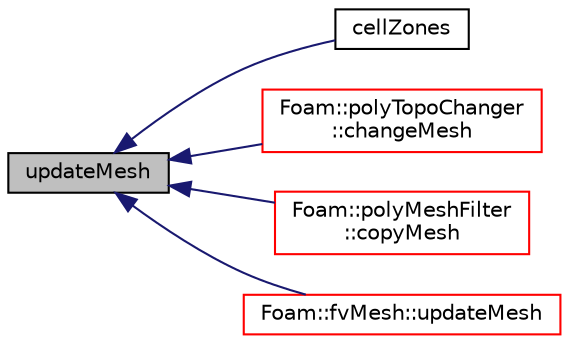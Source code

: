 digraph "updateMesh"
{
  bgcolor="transparent";
  edge [fontname="Helvetica",fontsize="10",labelfontname="Helvetica",labelfontsize="10"];
  node [fontname="Helvetica",fontsize="10",shape=record];
  rankdir="LR";
  Node17869 [label="updateMesh",height=0.2,width=0.4,color="black", fillcolor="grey75", style="filled", fontcolor="black"];
  Node17869 -> Node17870 [dir="back",color="midnightblue",fontsize="10",style="solid",fontname="Helvetica"];
  Node17870 [label="cellZones",height=0.2,width=0.4,color="black",URL="$a28565.html#a981f3e92ff079e144ef55a4fcb32dfd2",tooltip="Return non-const access to the cellZones. "];
  Node17869 -> Node17871 [dir="back",color="midnightblue",fontsize="10",style="solid",fontname="Helvetica"];
  Node17871 [label="Foam::polyTopoChanger\l::changeMesh",height=0.2,width=0.4,color="red",URL="$a22497.html#ab42e5233705f618d6994589102b1103c"];
  Node17869 -> Node17879 [dir="back",color="midnightblue",fontsize="10",style="solid",fontname="Helvetica"];
  Node17879 [label="Foam::polyMeshFilter\l::copyMesh",height=0.2,width=0.4,color="red",URL="$a22357.html#a6d46f578539dd45f89a6ea89738c75b5",tooltip="Return a copy of an fvMesh. "];
  Node17869 -> Node17881 [dir="back",color="midnightblue",fontsize="10",style="solid",fontname="Helvetica"];
  Node17881 [label="Foam::fvMesh::updateMesh",height=0.2,width=0.4,color="red",URL="$a23593.html#a9c8cde0b192708d622d874f8cc2df66d",tooltip="Update mesh corresponding to the given map. "];
}
